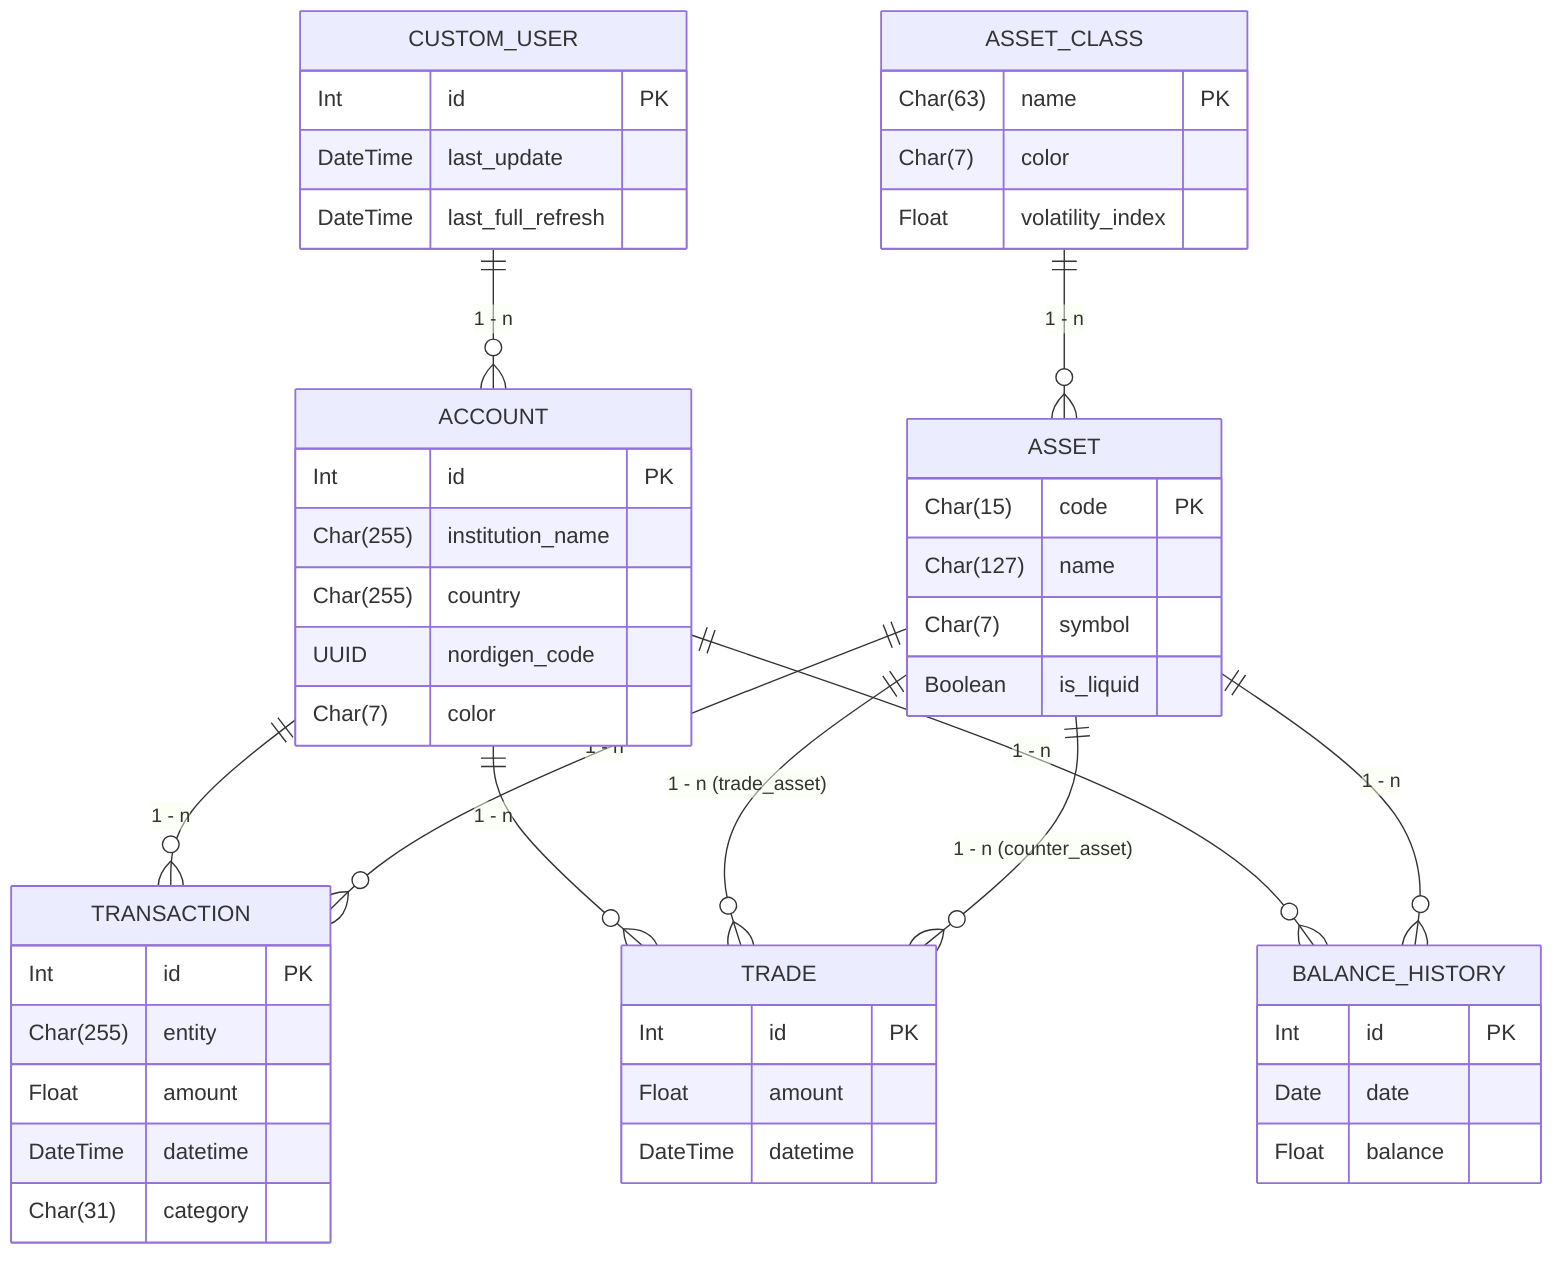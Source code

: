erDiagram

    %% -------------------------
    %% ENTITY: AssetClass
    %% -------------------------
    ASSET_CLASS {
        Char(63) name PK
        Char(7) color
        Float volatility_index
    }

    %% -------------------------
    %% ENTITY: Asset
    %% -------------------------
    ASSET {
        Char(15) code PK
        Char(127) name
        Char(7) symbol
        Boolean is_liquid
        %% symbol is nullable
        %% FK to AssetClass(name)
    }

    %% -------------------------
    %% ENTITY: CustomUser (extends AbstractUser)
    %%   Represented here for completeness
    %% -------------------------
    CUSTOM_USER {
        Int id PK
        DateTime last_update
        DateTime last_full_refresh
        %% plus AbstractUser fields
    }

    %% -------------------------
    %% ENTITY: Account
    %% -------------------------
    ACCOUNT {
        Int id PK
        Char(255) institution_name
        Char(255) country
        UUID nordigen_code
        Char(7) color
        %% FK to CustomUser(id)
        %% unique(institution_name, user)
    }

    %% -------------------------
    %% ENTITY: Transaction
    %% -------------------------
    TRANSACTION {
        Int id PK
        Char(255) entity
        Float amount
        DateTime datetime
        Char(31) category
        %% amount cannot be zero
        %% FK to Account(id)
        %% FK to Asset(code)
    }

    %% -------------------------
    %% ENTITY: Trade
    %% -------------------------
    TRADE {
        Int id PK
        Float amount
        DateTime datetime
        %% amount cannot be zero
        %% FK to Account(id)
        %% FK to Asset(code) (trade_asset)
        %% FK to Asset(code) (counter_asset)
    }

    %% -------------------------
    %% ENTITY: BalanceHistory
    %% -------------------------
    BALANCE_HISTORY {
        Int id PK
        Date date
        Float balance
        %% FK to Account(id)
        %% FK to Asset(code)
        %% unique(account, asset, date)
        %% ordering: (account, asset, date)
    }

    %% -------------------------
    %% RELATIONSHIPS
    %% -------------------------

    %% AssetClass (1) -- (N) Asset
    ASSET_CLASS ||--o{ ASSET : "1 - n"

    %% CustomUser (1) -- (N) Account
    CUSTOM_USER ||--o{ ACCOUNT : "1 - n"

    %% Account (1) -- (N) Transaction
    ACCOUNT ||--o{ TRANSACTION : "1 - n"

    %% Asset (1) -- (N) Transaction
    ASSET ||--o{ TRANSACTION : "1 - n"

    %% Account (1) -- (N) Trade
    ACCOUNT ||--o{ TRADE : "1 - n"

    %% Asset (1) -- (N) Trade (trade_asset)
    ASSET ||--o{ TRADE : "1 - n (trade_asset)"

    %% Asset (1) -- (N) Trade (counter_asset)
    ASSET ||--o{ TRADE : "1 - n (counter_asset)"

    %% Account (1) -- (N) BalanceHistory
    ACCOUNT ||--o{ BALANCE_HISTORY : "1 - n"

    %% Asset (1) -- (N) BalanceHistory
    ASSET ||--o{ BALANCE_HISTORY : "1 - n"